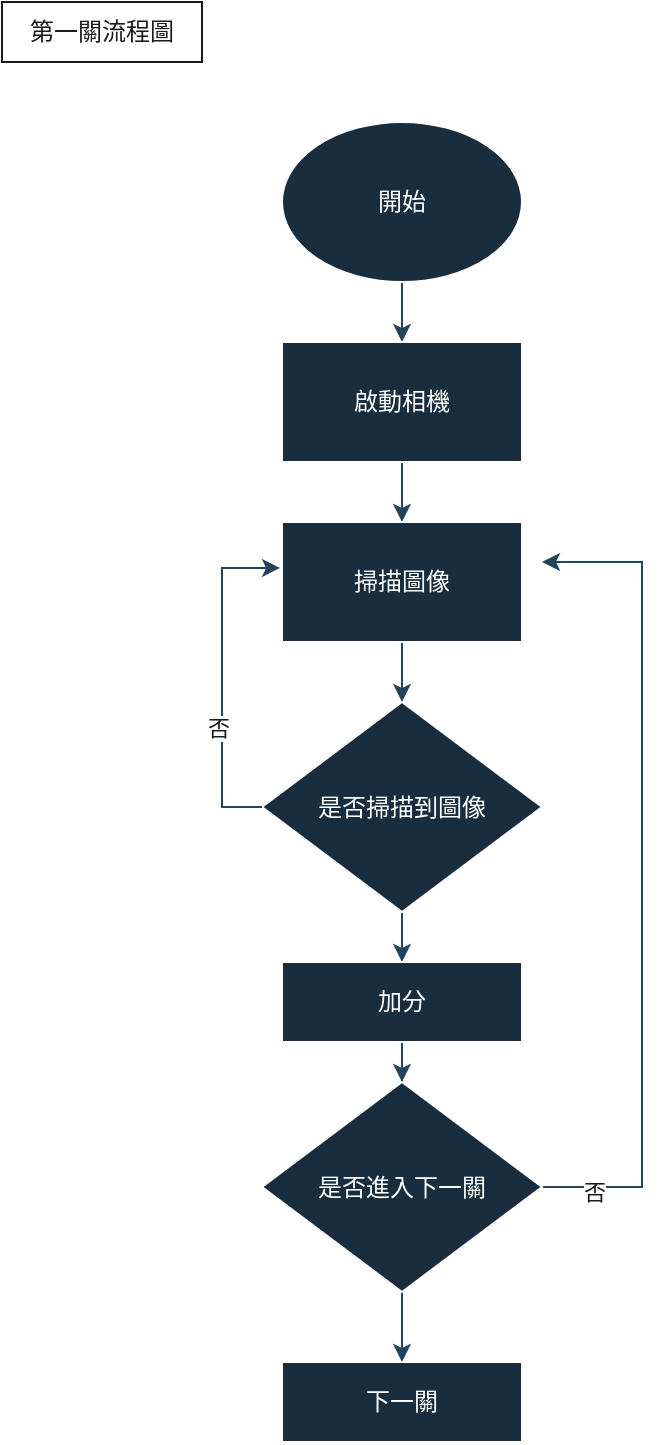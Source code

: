 <mxfile version="24.8.6">
  <diagram name="第 1 页" id="XeFT9RAL0jmuDU49KzOn">
    <mxGraphModel dx="1197" dy="794" grid="1" gridSize="10" guides="1" tooltips="1" connect="1" arrows="1" fold="1" page="1" pageScale="1" pageWidth="827" pageHeight="1169" math="0" shadow="0">
      <root>
        <mxCell id="0" />
        <mxCell id="1" parent="0" />
        <mxCell id="E84nc0efOehVYlkrJF3X-14" value="" style="edgeStyle=orthogonalEdgeStyle;rounded=0;orthogonalLoop=1;jettySize=auto;html=1;labelBackgroundColor=none;strokeColor=#23445D;fontColor=default;" edge="1" parent="1" source="o90tf0dQoTygKEmvJ2A5-5" target="E84nc0efOehVYlkrJF3X-9">
          <mxGeometry relative="1" as="geometry" />
        </mxCell>
        <mxCell id="o90tf0dQoTygKEmvJ2A5-5" value="是否掃描到圖像" style="rhombus;whiteSpace=wrap;html=1;align=center;verticalAlign=middle;labelBackgroundColor=none;fillColor=#182E3E;strokeColor=#FFFFFF;fontColor=#FFFFFF;" parent="1" vertex="1">
          <mxGeometry x="270" y="380" width="140" height="105" as="geometry" />
        </mxCell>
        <mxCell id="o90tf0dQoTygKEmvJ2A5-18" value="下一關" style="rounded=0;whiteSpace=wrap;html=1;align=center;verticalAlign=middle;labelBackgroundColor=none;fillColor=#182E3E;strokeColor=#FFFFFF;fontColor=#FFFFFF;" parent="1" vertex="1">
          <mxGeometry x="280" y="710" width="120" height="40" as="geometry" />
        </mxCell>
        <mxCell id="E84nc0efOehVYlkrJF3X-23" value="" style="edgeStyle=orthogonalEdgeStyle;rounded=0;orthogonalLoop=1;jettySize=auto;html=1;labelBackgroundColor=none;strokeColor=#23445D;fontColor=default;" edge="1" parent="1" source="E84nc0efOehVYlkrJF3X-9" target="E84nc0efOehVYlkrJF3X-16">
          <mxGeometry relative="1" as="geometry" />
        </mxCell>
        <mxCell id="E84nc0efOehVYlkrJF3X-9" value="加分" style="rounded=0;whiteSpace=wrap;html=1;align=center;verticalAlign=middle;labelBackgroundColor=none;fillColor=#182E3E;strokeColor=#FFFFFF;fontColor=#FFFFFF;" vertex="1" parent="1">
          <mxGeometry x="280" y="510" width="120" height="40" as="geometry" />
        </mxCell>
        <mxCell id="E84nc0efOehVYlkrJF3X-24" value="" style="edgeStyle=orthogonalEdgeStyle;rounded=0;orthogonalLoop=1;jettySize=auto;html=1;labelBackgroundColor=none;strokeColor=#23445D;fontColor=default;" edge="1" parent="1" source="E84nc0efOehVYlkrJF3X-16" target="o90tf0dQoTygKEmvJ2A5-18">
          <mxGeometry relative="1" as="geometry" />
        </mxCell>
        <mxCell id="E84nc0efOehVYlkrJF3X-29" style="edgeStyle=orthogonalEdgeStyle;rounded=0;orthogonalLoop=1;jettySize=auto;html=1;labelBackgroundColor=none;strokeColor=#23445D;fontColor=default;" edge="1" parent="1" source="E84nc0efOehVYlkrJF3X-16">
          <mxGeometry relative="1" as="geometry">
            <mxPoint x="410" y="310" as="targetPoint" />
            <Array as="points">
              <mxPoint x="460" y="623" />
              <mxPoint x="460" y="310" />
            </Array>
          </mxGeometry>
        </mxCell>
        <mxCell id="E84nc0efOehVYlkrJF3X-34" value="否" style="edgeLabel;html=1;align=center;verticalAlign=middle;resizable=0;points=[];strokeColor=#FFFFFF;fontColor=#1A1A1A;fillColor=#182E3E;" vertex="1" connectable="0" parent="E84nc0efOehVYlkrJF3X-29">
          <mxGeometry x="-0.878" y="-2" relative="1" as="geometry">
            <mxPoint x="1" as="offset" />
          </mxGeometry>
        </mxCell>
        <mxCell id="E84nc0efOehVYlkrJF3X-16" value="是否進入下一關" style="rhombus;whiteSpace=wrap;html=1;align=center;verticalAlign=middle;labelBackgroundColor=none;fillColor=#182E3E;strokeColor=#FFFFFF;fontColor=#FFFFFF;" vertex="1" parent="1">
          <mxGeometry x="270" y="570" width="140" height="105" as="geometry" />
        </mxCell>
        <mxCell id="E84nc0efOehVYlkrJF3X-21" value="" style="edgeStyle=orthogonalEdgeStyle;rounded=0;orthogonalLoop=1;jettySize=auto;html=1;labelBackgroundColor=none;strokeColor=#23445D;fontColor=default;" edge="1" parent="1" source="E84nc0efOehVYlkrJF3X-18" target="E84nc0efOehVYlkrJF3X-20">
          <mxGeometry relative="1" as="geometry" />
        </mxCell>
        <mxCell id="E84nc0efOehVYlkrJF3X-18" value="開始" style="ellipse;whiteSpace=wrap;html=1;labelBackgroundColor=none;fillColor=#182E3E;strokeColor=#FFFFFF;fontColor=#FFFFFF;" vertex="1" parent="1">
          <mxGeometry x="280" y="90" width="120" height="80" as="geometry" />
        </mxCell>
        <mxCell id="E84nc0efOehVYlkrJF3X-27" value="" style="edgeStyle=orthogonalEdgeStyle;rounded=0;orthogonalLoop=1;jettySize=auto;html=1;labelBackgroundColor=none;strokeColor=#23445D;fontColor=default;" edge="1" parent="1" source="E84nc0efOehVYlkrJF3X-20" target="E84nc0efOehVYlkrJF3X-26">
          <mxGeometry relative="1" as="geometry" />
        </mxCell>
        <mxCell id="E84nc0efOehVYlkrJF3X-20" value="啟動相機" style="whiteSpace=wrap;html=1;labelBackgroundColor=none;fillColor=#182E3E;strokeColor=#FFFFFF;fontColor=#FFFFFF;" vertex="1" parent="1">
          <mxGeometry x="280" y="200" width="120" height="60" as="geometry" />
        </mxCell>
        <mxCell id="E84nc0efOehVYlkrJF3X-28" value="" style="edgeStyle=orthogonalEdgeStyle;rounded=0;orthogonalLoop=1;jettySize=auto;html=1;labelBackgroundColor=none;strokeColor=#23445D;fontColor=default;" edge="1" parent="1" source="E84nc0efOehVYlkrJF3X-26" target="o90tf0dQoTygKEmvJ2A5-5">
          <mxGeometry relative="1" as="geometry" />
        </mxCell>
        <mxCell id="E84nc0efOehVYlkrJF3X-26" value="掃描圖像" style="whiteSpace=wrap;html=1;labelBackgroundColor=none;fillColor=#182E3E;strokeColor=#FFFFFF;fontColor=#FFFFFF;" vertex="1" parent="1">
          <mxGeometry x="280" y="290" width="120" height="60" as="geometry" />
        </mxCell>
        <mxCell id="E84nc0efOehVYlkrJF3X-30" style="edgeStyle=orthogonalEdgeStyle;rounded=0;orthogonalLoop=1;jettySize=auto;html=1;entryX=-0.008;entryY=0.383;entryDx=0;entryDy=0;entryPerimeter=0;labelBackgroundColor=none;strokeColor=#23445D;fontColor=default;" edge="1" parent="1" source="o90tf0dQoTygKEmvJ2A5-5" target="E84nc0efOehVYlkrJF3X-26">
          <mxGeometry relative="1" as="geometry">
            <Array as="points">
              <mxPoint x="250" y="433" />
              <mxPoint x="250" y="313" />
            </Array>
          </mxGeometry>
        </mxCell>
        <mxCell id="E84nc0efOehVYlkrJF3X-33" value="否" style="edgeLabel;html=1;align=center;verticalAlign=middle;resizable=0;points=[];strokeColor=#FFFFFF;fontColor=#1A1A1A;fillColor=#182E3E;" vertex="1" connectable="0" parent="E84nc0efOehVYlkrJF3X-30">
          <mxGeometry x="-0.28" y="2" relative="1" as="geometry">
            <mxPoint y="1" as="offset" />
          </mxGeometry>
        </mxCell>
        <mxCell id="E84nc0efOehVYlkrJF3X-31" value="第一關流程圖" style="text;html=1;align=center;verticalAlign=middle;whiteSpace=wrap;rounded=0;labelBackgroundColor=none;fontColor=#1A1A1A;fillColor=#FFFFFF;strokeColor=#1A1A1A;" vertex="1" parent="1">
          <mxGeometry x="140" y="30" width="100" height="30" as="geometry" />
        </mxCell>
      </root>
    </mxGraphModel>
  </diagram>
</mxfile>
